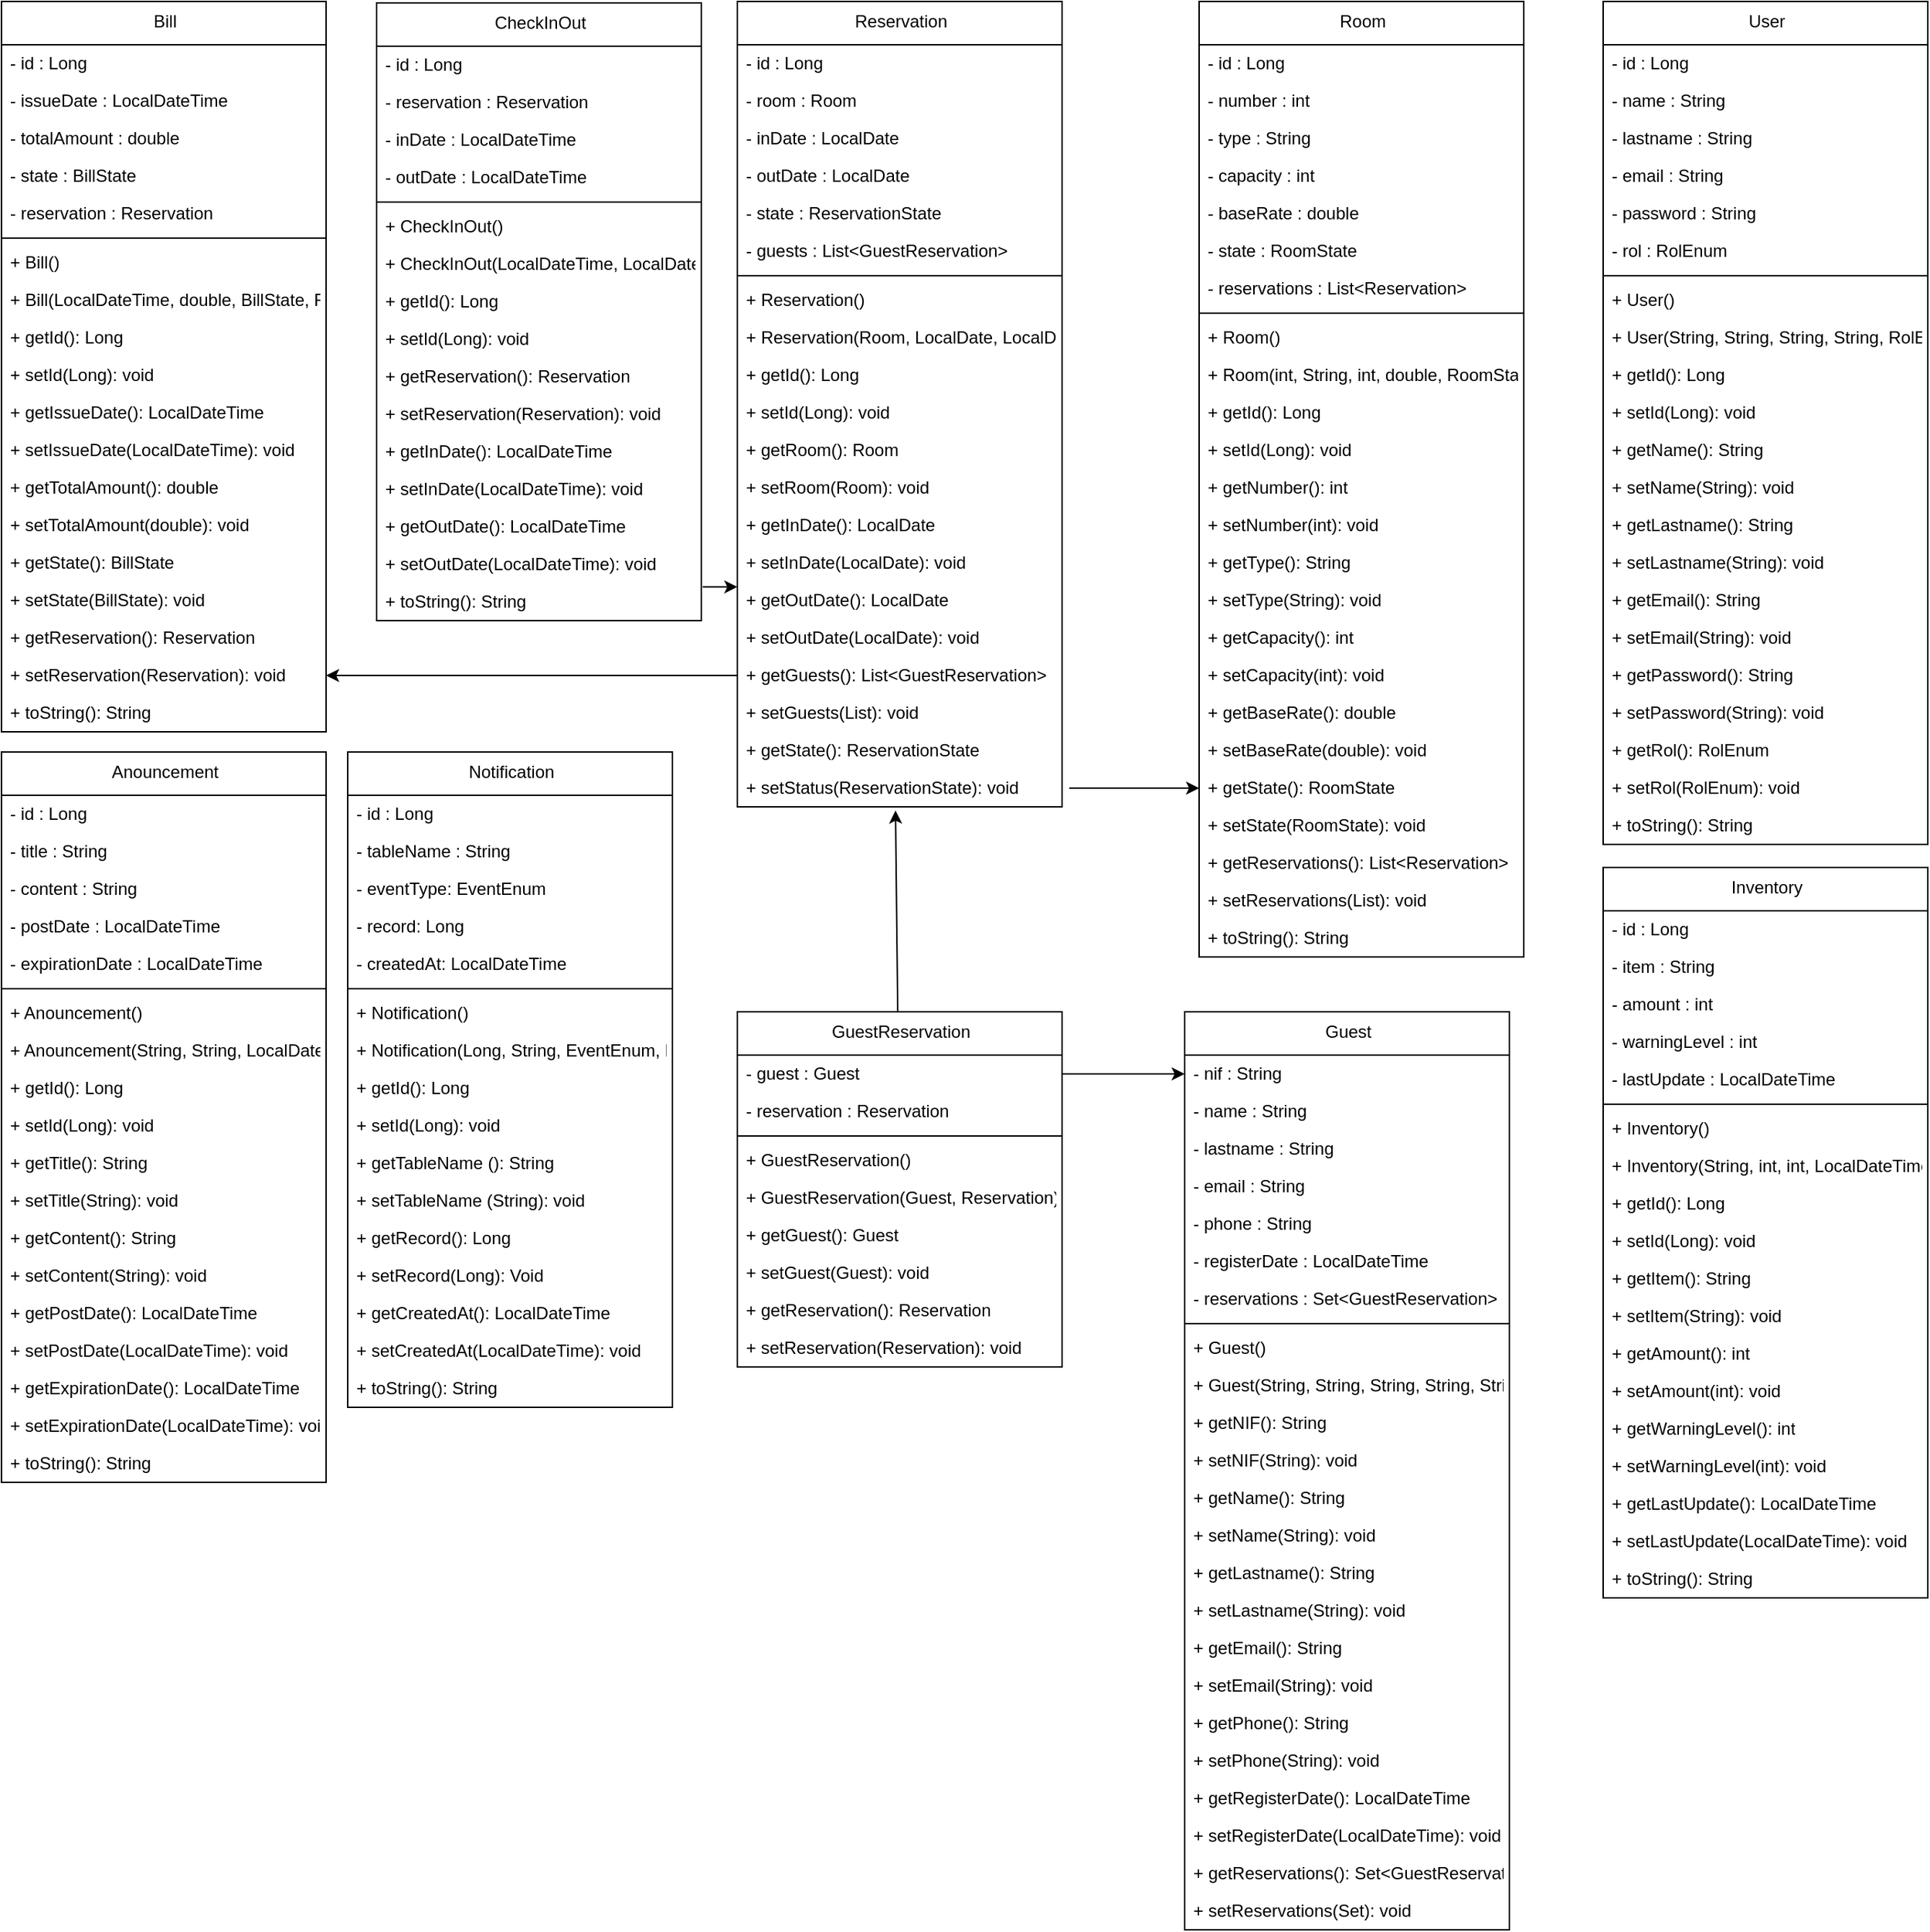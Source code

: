<mxfile>
    <diagram id="LDhYP5B54VqIGQUGvE-b" name="Page-1">
        <mxGraphModel dx="2547" dy="1877" grid="1" gridSize="10" guides="1" tooltips="1" connect="1" arrows="1" fold="1" page="1" pageScale="1" pageWidth="850" pageHeight="1100" background="#FFFFFF" math="0" shadow="0">
            <root>
                <mxCell id="0"/>
                <mxCell id="1" parent="0"/>
                <mxCell id="2" value="Anouncement" style="swimlane;fontStyle=0;align=center;verticalAlign=top;childLayout=stackLayout;horizontal=1;startSize=30;horizontalStack=0;resizeParent=1;resizeParentMax=0;resizeLast=0;collapsible=0;marginBottom=0;html=1;" parent="1" vertex="1">
                    <mxGeometry x="310" y="560" width="225" height="506" as="geometry"/>
                </mxCell>
                <mxCell id="3" value="- id : Long" style="text;html=1;strokeColor=none;fillColor=none;align=left;verticalAlign=middle;spacingLeft=4;spacingRight=4;overflow=hidden;rotatable=0;points=[[0,0.5],[1,0.5]];portConstraint=eastwest;" parent="2" vertex="1">
                    <mxGeometry y="30" width="225" height="26" as="geometry"/>
                </mxCell>
                <mxCell id="4" value="- title : String" style="text;html=1;strokeColor=none;fillColor=none;align=left;verticalAlign=middle;spacingLeft=4;spacingRight=4;overflow=hidden;rotatable=0;points=[[0,0.5],[1,0.5]];portConstraint=eastwest;" parent="2" vertex="1">
                    <mxGeometry y="56" width="225" height="26" as="geometry"/>
                </mxCell>
                <mxCell id="5" value="- content : String" style="text;html=1;strokeColor=none;fillColor=none;align=left;verticalAlign=middle;spacingLeft=4;spacingRight=4;overflow=hidden;rotatable=0;points=[[0,0.5],[1,0.5]];portConstraint=eastwest;" parent="2" vertex="1">
                    <mxGeometry y="82" width="225" height="26" as="geometry"/>
                </mxCell>
                <mxCell id="6" value="- postDate : LocalDateTime" style="text;html=1;strokeColor=none;fillColor=none;align=left;verticalAlign=middle;spacingLeft=4;spacingRight=4;overflow=hidden;rotatable=0;points=[[0,0.5],[1,0.5]];portConstraint=eastwest;" parent="2" vertex="1">
                    <mxGeometry y="108" width="225" height="26" as="geometry"/>
                </mxCell>
                <mxCell id="7" value="- expirationDate : LocalDateTime" style="text;html=1;strokeColor=none;fillColor=none;align=left;verticalAlign=middle;spacingLeft=4;spacingRight=4;overflow=hidden;rotatable=0;points=[[0,0.5],[1,0.5]];portConstraint=eastwest;" parent="2" vertex="1">
                    <mxGeometry y="134" width="225" height="26" as="geometry"/>
                </mxCell>
                <mxCell id="8" style="line;strokeWidth=1;fillColor=none;align=left;verticalAlign=middle;spacingTop=-1;spacingLeft=3;spacingRight=3;rotatable=0;labelPosition=right;points=[];portConstraint=eastwest;" parent="2" vertex="1">
                    <mxGeometry y="160" width="225" height="8" as="geometry"/>
                </mxCell>
                <mxCell id="9" value="+ Anouncement()" style="text;html=1;strokeColor=none;fillColor=none;align=left;verticalAlign=middle;spacingLeft=4;spacingRight=4;overflow=hidden;rotatable=0;points=[[0,0.5],[1,0.5]];portConstraint=eastwest;" parent="2" vertex="1">
                    <mxGeometry y="168" width="225" height="26" as="geometry"/>
                </mxCell>
                <mxCell id="10" value="+ Anouncement(String, String, LocalDateTime, LocalDateTime)" style="text;html=1;strokeColor=none;fillColor=none;align=left;verticalAlign=middle;spacingLeft=4;spacingRight=4;overflow=hidden;rotatable=0;points=[[0,0.5],[1,0.5]];portConstraint=eastwest;" parent="2" vertex="1">
                    <mxGeometry y="194" width="225" height="26" as="geometry"/>
                </mxCell>
                <mxCell id="11" value="+ getId(): Long" style="text;html=1;strokeColor=none;fillColor=none;align=left;verticalAlign=middle;spacingLeft=4;spacingRight=4;overflow=hidden;rotatable=0;points=[[0,0.5],[1,0.5]];portConstraint=eastwest;" parent="2" vertex="1">
                    <mxGeometry y="220" width="225" height="26" as="geometry"/>
                </mxCell>
                <mxCell id="12" value="+ setId(Long): void" style="text;html=1;strokeColor=none;fillColor=none;align=left;verticalAlign=middle;spacingLeft=4;spacingRight=4;overflow=hidden;rotatable=0;points=[[0,0.5],[1,0.5]];portConstraint=eastwest;" parent="2" vertex="1">
                    <mxGeometry y="246" width="225" height="26" as="geometry"/>
                </mxCell>
                <mxCell id="13" value="+ getTitle(): String" style="text;html=1;strokeColor=none;fillColor=none;align=left;verticalAlign=middle;spacingLeft=4;spacingRight=4;overflow=hidden;rotatable=0;points=[[0,0.5],[1,0.5]];portConstraint=eastwest;" parent="2" vertex="1">
                    <mxGeometry y="272" width="225" height="26" as="geometry"/>
                </mxCell>
                <mxCell id="14" value="+ setTitle(String): void" style="text;html=1;strokeColor=none;fillColor=none;align=left;verticalAlign=middle;spacingLeft=4;spacingRight=4;overflow=hidden;rotatable=0;points=[[0,0.5],[1,0.5]];portConstraint=eastwest;" parent="2" vertex="1">
                    <mxGeometry y="298" width="225" height="26" as="geometry"/>
                </mxCell>
                <mxCell id="15" value="+ getContent(): String" style="text;html=1;strokeColor=none;fillColor=none;align=left;verticalAlign=middle;spacingLeft=4;spacingRight=4;overflow=hidden;rotatable=0;points=[[0,0.5],[1,0.5]];portConstraint=eastwest;" parent="2" vertex="1">
                    <mxGeometry y="324" width="225" height="26" as="geometry"/>
                </mxCell>
                <mxCell id="16" value="+ setContent(String): void" style="text;html=1;strokeColor=none;fillColor=none;align=left;verticalAlign=middle;spacingLeft=4;spacingRight=4;overflow=hidden;rotatable=0;points=[[0,0.5],[1,0.5]];portConstraint=eastwest;" parent="2" vertex="1">
                    <mxGeometry y="350" width="225" height="26" as="geometry"/>
                </mxCell>
                <mxCell id="17" value="+ getPostDate(): LocalDateTime" style="text;html=1;strokeColor=none;fillColor=none;align=left;verticalAlign=middle;spacingLeft=4;spacingRight=4;overflow=hidden;rotatable=0;points=[[0,0.5],[1,0.5]];portConstraint=eastwest;" parent="2" vertex="1">
                    <mxGeometry y="376" width="225" height="26" as="geometry"/>
                </mxCell>
                <mxCell id="18" value="+ setPostDate(LocalDateTime): void" style="text;html=1;strokeColor=none;fillColor=none;align=left;verticalAlign=middle;spacingLeft=4;spacingRight=4;overflow=hidden;rotatable=0;points=[[0,0.5],[1,0.5]];portConstraint=eastwest;" parent="2" vertex="1">
                    <mxGeometry y="402" width="225" height="26" as="geometry"/>
                </mxCell>
                <mxCell id="19" value="+ getExpirationDate(): LocalDateTime" style="text;html=1;strokeColor=none;fillColor=none;align=left;verticalAlign=middle;spacingLeft=4;spacingRight=4;overflow=hidden;rotatable=0;points=[[0,0.5],[1,0.5]];portConstraint=eastwest;" parent="2" vertex="1">
                    <mxGeometry y="428" width="225" height="26" as="geometry"/>
                </mxCell>
                <mxCell id="20" value="+ setExpirationDate(LocalDateTime): void" style="text;html=1;strokeColor=none;fillColor=none;align=left;verticalAlign=middle;spacingLeft=4;spacingRight=4;overflow=hidden;rotatable=0;points=[[0,0.5],[1,0.5]];portConstraint=eastwest;" parent="2" vertex="1">
                    <mxGeometry y="454" width="225" height="26" as="geometry"/>
                </mxCell>
                <mxCell id="21" value="+ toString(): String" style="text;html=1;strokeColor=none;fillColor=none;align=left;verticalAlign=middle;spacingLeft=4;spacingRight=4;overflow=hidden;rotatable=0;points=[[0,0.5],[1,0.5]];portConstraint=eastwest;" parent="2" vertex="1">
                    <mxGeometry y="480" width="225" height="26" as="geometry"/>
                </mxCell>
                <mxCell id="22" value="Bill" style="swimlane;fontStyle=0;align=center;verticalAlign=top;childLayout=stackLayout;horizontal=1;startSize=30;horizontalStack=0;resizeParent=1;resizeParentMax=0;resizeLast=0;collapsible=0;marginBottom=0;html=1;" parent="1" vertex="1">
                    <mxGeometry x="310" y="40" width="225" height="506" as="geometry"/>
                </mxCell>
                <mxCell id="23" value="- id : Long" style="text;html=1;strokeColor=none;fillColor=none;align=left;verticalAlign=middle;spacingLeft=4;spacingRight=4;overflow=hidden;rotatable=0;points=[[0,0.5],[1,0.5]];portConstraint=eastwest;" parent="22" vertex="1">
                    <mxGeometry y="30" width="225" height="26" as="geometry"/>
                </mxCell>
                <mxCell id="24" value="- issueDate : LocalDateTime" style="text;html=1;strokeColor=none;fillColor=none;align=left;verticalAlign=middle;spacingLeft=4;spacingRight=4;overflow=hidden;rotatable=0;points=[[0,0.5],[1,0.5]];portConstraint=eastwest;" parent="22" vertex="1">
                    <mxGeometry y="56" width="225" height="26" as="geometry"/>
                </mxCell>
                <mxCell id="25" value="- totalAmount : double" style="text;html=1;strokeColor=none;fillColor=none;align=left;verticalAlign=middle;spacingLeft=4;spacingRight=4;overflow=hidden;rotatable=0;points=[[0,0.5],[1,0.5]];portConstraint=eastwest;" parent="22" vertex="1">
                    <mxGeometry y="82" width="225" height="26" as="geometry"/>
                </mxCell>
                <mxCell id="26" value="- state : BillState" style="text;html=1;strokeColor=none;fillColor=none;align=left;verticalAlign=middle;spacingLeft=4;spacingRight=4;overflow=hidden;rotatable=0;points=[[0,0.5],[1,0.5]];portConstraint=eastwest;" parent="22" vertex="1">
                    <mxGeometry y="108" width="225" height="26" as="geometry"/>
                </mxCell>
                <mxCell id="27" value="- reservation : Reservation" style="text;html=1;strokeColor=none;fillColor=none;align=left;verticalAlign=middle;spacingLeft=4;spacingRight=4;overflow=hidden;rotatable=0;points=[[0,0.5],[1,0.5]];portConstraint=eastwest;" parent="22" vertex="1">
                    <mxGeometry y="134" width="225" height="26" as="geometry"/>
                </mxCell>
                <mxCell id="28" style="line;strokeWidth=1;fillColor=none;align=left;verticalAlign=middle;spacingTop=-1;spacingLeft=3;spacingRight=3;rotatable=0;labelPosition=right;points=[];portConstraint=eastwest;" parent="22" vertex="1">
                    <mxGeometry y="160" width="225" height="8" as="geometry"/>
                </mxCell>
                <mxCell id="29" value="+ Bill()" style="text;html=1;strokeColor=none;fillColor=none;align=left;verticalAlign=middle;spacingLeft=4;spacingRight=4;overflow=hidden;rotatable=0;points=[[0,0.5],[1,0.5]];portConstraint=eastwest;" parent="22" vertex="1">
                    <mxGeometry y="168" width="225" height="26" as="geometry"/>
                </mxCell>
                <mxCell id="30" value="+ Bill(LocalDateTime, double, BillState, Reservation)" style="text;html=1;strokeColor=none;fillColor=none;align=left;verticalAlign=middle;spacingLeft=4;spacingRight=4;overflow=hidden;rotatable=0;points=[[0,0.5],[1,0.5]];portConstraint=eastwest;" parent="22" vertex="1">
                    <mxGeometry y="194" width="225" height="26" as="geometry"/>
                </mxCell>
                <mxCell id="31" value="+ getId(): Long" style="text;html=1;strokeColor=none;fillColor=none;align=left;verticalAlign=middle;spacingLeft=4;spacingRight=4;overflow=hidden;rotatable=0;points=[[0,0.5],[1,0.5]];portConstraint=eastwest;" parent="22" vertex="1">
                    <mxGeometry y="220" width="225" height="26" as="geometry"/>
                </mxCell>
                <mxCell id="32" value="+ setId(Long): void" style="text;html=1;strokeColor=none;fillColor=none;align=left;verticalAlign=middle;spacingLeft=4;spacingRight=4;overflow=hidden;rotatable=0;points=[[0,0.5],[1,0.5]];portConstraint=eastwest;" parent="22" vertex="1">
                    <mxGeometry y="246" width="225" height="26" as="geometry"/>
                </mxCell>
                <mxCell id="33" value="+ getIssueDate(): LocalDateTime" style="text;html=1;strokeColor=none;fillColor=none;align=left;verticalAlign=middle;spacingLeft=4;spacingRight=4;overflow=hidden;rotatable=0;points=[[0,0.5],[1,0.5]];portConstraint=eastwest;" parent="22" vertex="1">
                    <mxGeometry y="272" width="225" height="26" as="geometry"/>
                </mxCell>
                <mxCell id="34" value="+ setIssueDate(LocalDateTime): void" style="text;html=1;strokeColor=none;fillColor=none;align=left;verticalAlign=middle;spacingLeft=4;spacingRight=4;overflow=hidden;rotatable=0;points=[[0,0.5],[1,0.5]];portConstraint=eastwest;" parent="22" vertex="1">
                    <mxGeometry y="298" width="225" height="26" as="geometry"/>
                </mxCell>
                <mxCell id="35" value="+ getTotalAmount(): double" style="text;html=1;strokeColor=none;fillColor=none;align=left;verticalAlign=middle;spacingLeft=4;spacingRight=4;overflow=hidden;rotatable=0;points=[[0,0.5],[1,0.5]];portConstraint=eastwest;" parent="22" vertex="1">
                    <mxGeometry y="324" width="225" height="26" as="geometry"/>
                </mxCell>
                <mxCell id="36" value="+ setTotalAmount(double): void" style="text;html=1;strokeColor=none;fillColor=none;align=left;verticalAlign=middle;spacingLeft=4;spacingRight=4;overflow=hidden;rotatable=0;points=[[0,0.5],[1,0.5]];portConstraint=eastwest;" parent="22" vertex="1">
                    <mxGeometry y="350" width="225" height="26" as="geometry"/>
                </mxCell>
                <mxCell id="37" value="+ getState(): BillState" style="text;html=1;strokeColor=none;fillColor=none;align=left;verticalAlign=middle;spacingLeft=4;spacingRight=4;overflow=hidden;rotatable=0;points=[[0,0.5],[1,0.5]];portConstraint=eastwest;" parent="22" vertex="1">
                    <mxGeometry y="376" width="225" height="26" as="geometry"/>
                </mxCell>
                <mxCell id="38" value="+ setState(BillState): void" style="text;html=1;strokeColor=none;fillColor=none;align=left;verticalAlign=middle;spacingLeft=4;spacingRight=4;overflow=hidden;rotatable=0;points=[[0,0.5],[1,0.5]];portConstraint=eastwest;" parent="22" vertex="1">
                    <mxGeometry y="402" width="225" height="26" as="geometry"/>
                </mxCell>
                <mxCell id="39" value="+ getReservation(): Reservation" style="text;html=1;strokeColor=none;fillColor=none;align=left;verticalAlign=middle;spacingLeft=4;spacingRight=4;overflow=hidden;rotatable=0;points=[[0,0.5],[1,0.5]];portConstraint=eastwest;" parent="22" vertex="1">
                    <mxGeometry y="428" width="225" height="26" as="geometry"/>
                </mxCell>
                <mxCell id="40" value="+ setReservation(Reservation): void" style="text;html=1;strokeColor=none;fillColor=none;align=left;verticalAlign=middle;spacingLeft=4;spacingRight=4;overflow=hidden;rotatable=0;points=[[0,0.5],[1,0.5]];portConstraint=eastwest;" parent="22" vertex="1">
                    <mxGeometry y="454" width="225" height="26" as="geometry"/>
                </mxCell>
                <mxCell id="41" value="+ toString(): String" style="text;html=1;strokeColor=none;fillColor=none;align=left;verticalAlign=middle;spacingLeft=4;spacingRight=4;overflow=hidden;rotatable=0;points=[[0,0.5],[1,0.5]];portConstraint=eastwest;" parent="22" vertex="1">
                    <mxGeometry y="480" width="225" height="26" as="geometry"/>
                </mxCell>
                <mxCell id="42" value="CheckInOut" style="swimlane;fontStyle=0;align=center;verticalAlign=top;childLayout=stackLayout;horizontal=1;startSize=30;horizontalStack=0;resizeParent=1;resizeParentMax=0;resizeLast=0;collapsible=0;marginBottom=0;html=1;" parent="1" vertex="1">
                    <mxGeometry x="570" y="41" width="225" height="428" as="geometry"/>
                </mxCell>
                <mxCell id="43" value="- id : Long" style="text;html=1;strokeColor=none;fillColor=none;align=left;verticalAlign=middle;spacingLeft=4;spacingRight=4;overflow=hidden;rotatable=0;points=[[0,0.5],[1,0.5]];portConstraint=eastwest;" parent="42" vertex="1">
                    <mxGeometry y="30" width="225" height="26" as="geometry"/>
                </mxCell>
                <mxCell id="44" value="- reservation : Reservation" style="text;html=1;strokeColor=none;fillColor=none;align=left;verticalAlign=middle;spacingLeft=4;spacingRight=4;overflow=hidden;rotatable=0;points=[[0,0.5],[1,0.5]];portConstraint=eastwest;" parent="42" vertex="1">
                    <mxGeometry y="56" width="225" height="26" as="geometry"/>
                </mxCell>
                <mxCell id="45" value="- inDate : LocalDateTime" style="text;html=1;strokeColor=none;fillColor=none;align=left;verticalAlign=middle;spacingLeft=4;spacingRight=4;overflow=hidden;rotatable=0;points=[[0,0.5],[1,0.5]];portConstraint=eastwest;" parent="42" vertex="1">
                    <mxGeometry y="82" width="225" height="26" as="geometry"/>
                </mxCell>
                <mxCell id="46" value="- outDate : LocalDateTime" style="text;html=1;strokeColor=none;fillColor=none;align=left;verticalAlign=middle;spacingLeft=4;spacingRight=4;overflow=hidden;rotatable=0;points=[[0,0.5],[1,0.5]];portConstraint=eastwest;" parent="42" vertex="1">
                    <mxGeometry y="108" width="225" height="26" as="geometry"/>
                </mxCell>
                <mxCell id="47" style="line;strokeWidth=1;fillColor=none;align=left;verticalAlign=middle;spacingTop=-1;spacingLeft=3;spacingRight=3;rotatable=0;labelPosition=right;points=[];portConstraint=eastwest;" parent="42" vertex="1">
                    <mxGeometry y="134" width="225" height="8" as="geometry"/>
                </mxCell>
                <mxCell id="48" value="+ CheckInOut()" style="text;html=1;strokeColor=none;fillColor=none;align=left;verticalAlign=middle;spacingLeft=4;spacingRight=4;overflow=hidden;rotatable=0;points=[[0,0.5],[1,0.5]];portConstraint=eastwest;" parent="42" vertex="1">
                    <mxGeometry y="142" width="225" height="26" as="geometry"/>
                </mxCell>
                <mxCell id="49" value="+ CheckInOut(LocalDateTime, LocalDateTime, Reservation)" style="text;html=1;strokeColor=none;fillColor=none;align=left;verticalAlign=middle;spacingLeft=4;spacingRight=4;overflow=hidden;rotatable=0;points=[[0,0.5],[1,0.5]];portConstraint=eastwest;" parent="42" vertex="1">
                    <mxGeometry y="168" width="225" height="26" as="geometry"/>
                </mxCell>
                <mxCell id="50" value="+ getId(): Long" style="text;html=1;strokeColor=none;fillColor=none;align=left;verticalAlign=middle;spacingLeft=4;spacingRight=4;overflow=hidden;rotatable=0;points=[[0,0.5],[1,0.5]];portConstraint=eastwest;" parent="42" vertex="1">
                    <mxGeometry y="194" width="225" height="26" as="geometry"/>
                </mxCell>
                <mxCell id="51" value="+ setId(Long): void" style="text;html=1;strokeColor=none;fillColor=none;align=left;verticalAlign=middle;spacingLeft=4;spacingRight=4;overflow=hidden;rotatable=0;points=[[0,0.5],[1,0.5]];portConstraint=eastwest;" parent="42" vertex="1">
                    <mxGeometry y="220" width="225" height="26" as="geometry"/>
                </mxCell>
                <mxCell id="52" value="+ getReservation(): Reservation" style="text;html=1;strokeColor=none;fillColor=none;align=left;verticalAlign=middle;spacingLeft=4;spacingRight=4;overflow=hidden;rotatable=0;points=[[0,0.5],[1,0.5]];portConstraint=eastwest;" parent="42" vertex="1">
                    <mxGeometry y="246" width="225" height="26" as="geometry"/>
                </mxCell>
                <mxCell id="53" value="+ setReservation(Reservation): void" style="text;html=1;strokeColor=none;fillColor=none;align=left;verticalAlign=middle;spacingLeft=4;spacingRight=4;overflow=hidden;rotatable=0;points=[[0,0.5],[1,0.5]];portConstraint=eastwest;" parent="42" vertex="1">
                    <mxGeometry y="272" width="225" height="26" as="geometry"/>
                </mxCell>
                <mxCell id="54" value="+ getInDate(): LocalDateTime" style="text;html=1;strokeColor=none;fillColor=none;align=left;verticalAlign=middle;spacingLeft=4;spacingRight=4;overflow=hidden;rotatable=0;points=[[0,0.5],[1,0.5]];portConstraint=eastwest;" parent="42" vertex="1">
                    <mxGeometry y="298" width="225" height="26" as="geometry"/>
                </mxCell>
                <mxCell id="55" value="+ setInDate(LocalDateTime): void" style="text;html=1;strokeColor=none;fillColor=none;align=left;verticalAlign=middle;spacingLeft=4;spacingRight=4;overflow=hidden;rotatable=0;points=[[0,0.5],[1,0.5]];portConstraint=eastwest;" parent="42" vertex="1">
                    <mxGeometry y="324" width="225" height="26" as="geometry"/>
                </mxCell>
                <mxCell id="56" value="+ getOutDate(): LocalDateTime" style="text;html=1;strokeColor=none;fillColor=none;align=left;verticalAlign=middle;spacingLeft=4;spacingRight=4;overflow=hidden;rotatable=0;points=[[0,0.5],[1,0.5]];portConstraint=eastwest;" parent="42" vertex="1">
                    <mxGeometry y="350" width="225" height="26" as="geometry"/>
                </mxCell>
                <mxCell id="57" value="+ setOutDate(LocalDateTime): void" style="text;html=1;strokeColor=none;fillColor=none;align=left;verticalAlign=middle;spacingLeft=4;spacingRight=4;overflow=hidden;rotatable=0;points=[[0,0.5],[1,0.5]];portConstraint=eastwest;" parent="42" vertex="1">
                    <mxGeometry y="376" width="225" height="26" as="geometry"/>
                </mxCell>
                <mxCell id="58" value="+ toString(): String" style="text;html=1;strokeColor=none;fillColor=none;align=left;verticalAlign=middle;spacingLeft=4;spacingRight=4;overflow=hidden;rotatable=0;points=[[0,0.5],[1,0.5]];portConstraint=eastwest;" parent="42" vertex="1">
                    <mxGeometry y="402" width="225" height="26" as="geometry"/>
                </mxCell>
                <mxCell id="59" value="Guest" style="swimlane;fontStyle=0;align=center;verticalAlign=top;childLayout=stackLayout;horizontal=1;startSize=30;horizontalStack=0;resizeParent=1;resizeParentMax=0;resizeLast=0;collapsible=0;marginBottom=0;html=1;" parent="1" vertex="1">
                    <mxGeometry x="1130" y="740" width="225" height="636" as="geometry"/>
                </mxCell>
                <mxCell id="60" value="- nif : String" style="text;html=1;strokeColor=none;fillColor=none;align=left;verticalAlign=middle;spacingLeft=4;spacingRight=4;overflow=hidden;rotatable=0;points=[[0,0.5],[1,0.5]];portConstraint=eastwest;" parent="59" vertex="1">
                    <mxGeometry y="30" width="225" height="26" as="geometry"/>
                </mxCell>
                <mxCell id="61" value="- name : String" style="text;html=1;strokeColor=none;fillColor=none;align=left;verticalAlign=middle;spacingLeft=4;spacingRight=4;overflow=hidden;rotatable=0;points=[[0,0.5],[1,0.5]];portConstraint=eastwest;" parent="59" vertex="1">
                    <mxGeometry y="56" width="225" height="26" as="geometry"/>
                </mxCell>
                <mxCell id="62" value="- lastname : String" style="text;html=1;strokeColor=none;fillColor=none;align=left;verticalAlign=middle;spacingLeft=4;spacingRight=4;overflow=hidden;rotatable=0;points=[[0,0.5],[1,0.5]];portConstraint=eastwest;" parent="59" vertex="1">
                    <mxGeometry y="82" width="225" height="26" as="geometry"/>
                </mxCell>
                <mxCell id="63" value="- email : String" style="text;html=1;strokeColor=none;fillColor=none;align=left;verticalAlign=middle;spacingLeft=4;spacingRight=4;overflow=hidden;rotatable=0;points=[[0,0.5],[1,0.5]];portConstraint=eastwest;" parent="59" vertex="1">
                    <mxGeometry y="108" width="225" height="26" as="geometry"/>
                </mxCell>
                <mxCell id="64" value="- phone : String" style="text;html=1;strokeColor=none;fillColor=none;align=left;verticalAlign=middle;spacingLeft=4;spacingRight=4;overflow=hidden;rotatable=0;points=[[0,0.5],[1,0.5]];portConstraint=eastwest;" parent="59" vertex="1">
                    <mxGeometry y="134" width="225" height="26" as="geometry"/>
                </mxCell>
                <mxCell id="65" value="- registerDate : LocalDateTime" style="text;html=1;strokeColor=none;fillColor=none;align=left;verticalAlign=middle;spacingLeft=4;spacingRight=4;overflow=hidden;rotatable=0;points=[[0,0.5],[1,0.5]];portConstraint=eastwest;" parent="59" vertex="1">
                    <mxGeometry y="160" width="225" height="26" as="geometry"/>
                </mxCell>
                <mxCell id="66" value="- reservations : Set&lt;GuestReservation&gt;&amp;lt;GuestReservation&amp;gt;" style="text;html=1;strokeColor=none;fillColor=none;align=left;verticalAlign=middle;spacingLeft=4;spacingRight=4;overflow=hidden;rotatable=0;points=[[0,0.5],[1,0.5]];portConstraint=eastwest;" parent="59" vertex="1">
                    <mxGeometry y="186" width="225" height="26" as="geometry"/>
                </mxCell>
                <mxCell id="67" style="line;strokeWidth=1;fillColor=none;align=left;verticalAlign=middle;spacingTop=-1;spacingLeft=3;spacingRight=3;rotatable=0;labelPosition=right;points=[];portConstraint=eastwest;" parent="59" vertex="1">
                    <mxGeometry y="212" width="225" height="8" as="geometry"/>
                </mxCell>
                <mxCell id="68" value="+ Guest()" style="text;html=1;strokeColor=none;fillColor=none;align=left;verticalAlign=middle;spacingLeft=4;spacingRight=4;overflow=hidden;rotatable=0;points=[[0,0.5],[1,0.5]];portConstraint=eastwest;" parent="59" vertex="1">
                    <mxGeometry y="220" width="225" height="26" as="geometry"/>
                </mxCell>
                <mxCell id="69" value="+ Guest(String, String, String, String, String)" style="text;html=1;strokeColor=none;fillColor=none;align=left;verticalAlign=middle;spacingLeft=4;spacingRight=4;overflow=hidden;rotatable=0;points=[[0,0.5],[1,0.5]];portConstraint=eastwest;" parent="59" vertex="1">
                    <mxGeometry y="246" width="225" height="26" as="geometry"/>
                </mxCell>
                <mxCell id="70" value="+ getNIF(): String" style="text;html=1;strokeColor=none;fillColor=none;align=left;verticalAlign=middle;spacingLeft=4;spacingRight=4;overflow=hidden;rotatable=0;points=[[0,0.5],[1,0.5]];portConstraint=eastwest;" parent="59" vertex="1">
                    <mxGeometry y="272" width="225" height="26" as="geometry"/>
                </mxCell>
                <mxCell id="71" value="+ setNIF(String): void" style="text;html=1;strokeColor=none;fillColor=none;align=left;verticalAlign=middle;spacingLeft=4;spacingRight=4;overflow=hidden;rotatable=0;points=[[0,0.5],[1,0.5]];portConstraint=eastwest;" parent="59" vertex="1">
                    <mxGeometry y="298" width="225" height="26" as="geometry"/>
                </mxCell>
                <mxCell id="72" value="+ getName(): String" style="text;html=1;strokeColor=none;fillColor=none;align=left;verticalAlign=middle;spacingLeft=4;spacingRight=4;overflow=hidden;rotatable=0;points=[[0,0.5],[1,0.5]];portConstraint=eastwest;" parent="59" vertex="1">
                    <mxGeometry y="324" width="225" height="26" as="geometry"/>
                </mxCell>
                <mxCell id="73" value="+ setName(String): void" style="text;html=1;strokeColor=none;fillColor=none;align=left;verticalAlign=middle;spacingLeft=4;spacingRight=4;overflow=hidden;rotatable=0;points=[[0,0.5],[1,0.5]];portConstraint=eastwest;" parent="59" vertex="1">
                    <mxGeometry y="350" width="225" height="26" as="geometry"/>
                </mxCell>
                <mxCell id="74" value="+ getLastname(): String" style="text;html=1;strokeColor=none;fillColor=none;align=left;verticalAlign=middle;spacingLeft=4;spacingRight=4;overflow=hidden;rotatable=0;points=[[0,0.5],[1,0.5]];portConstraint=eastwest;" parent="59" vertex="1">
                    <mxGeometry y="376" width="225" height="26" as="geometry"/>
                </mxCell>
                <mxCell id="75" value="+ setLastname(String): void" style="text;html=1;strokeColor=none;fillColor=none;align=left;verticalAlign=middle;spacingLeft=4;spacingRight=4;overflow=hidden;rotatable=0;points=[[0,0.5],[1,0.5]];portConstraint=eastwest;" parent="59" vertex="1">
                    <mxGeometry y="402" width="225" height="26" as="geometry"/>
                </mxCell>
                <mxCell id="76" value="+ getEmail(): String" style="text;html=1;strokeColor=none;fillColor=none;align=left;verticalAlign=middle;spacingLeft=4;spacingRight=4;overflow=hidden;rotatable=0;points=[[0,0.5],[1,0.5]];portConstraint=eastwest;" parent="59" vertex="1">
                    <mxGeometry y="428" width="225" height="26" as="geometry"/>
                </mxCell>
                <mxCell id="77" value="+ setEmail(String): void" style="text;html=1;strokeColor=none;fillColor=none;align=left;verticalAlign=middle;spacingLeft=4;spacingRight=4;overflow=hidden;rotatable=0;points=[[0,0.5],[1,0.5]];portConstraint=eastwest;" parent="59" vertex="1">
                    <mxGeometry y="454" width="225" height="26" as="geometry"/>
                </mxCell>
                <mxCell id="78" value="+ getPhone(): String" style="text;html=1;strokeColor=none;fillColor=none;align=left;verticalAlign=middle;spacingLeft=4;spacingRight=4;overflow=hidden;rotatable=0;points=[[0,0.5],[1,0.5]];portConstraint=eastwest;" parent="59" vertex="1">
                    <mxGeometry y="480" width="225" height="26" as="geometry"/>
                </mxCell>
                <mxCell id="79" value="+ setPhone(String): void" style="text;html=1;strokeColor=none;fillColor=none;align=left;verticalAlign=middle;spacingLeft=4;spacingRight=4;overflow=hidden;rotatable=0;points=[[0,0.5],[1,0.5]];portConstraint=eastwest;" parent="59" vertex="1">
                    <mxGeometry y="506" width="225" height="26" as="geometry"/>
                </mxCell>
                <mxCell id="80" value="+ getRegisterDate(): LocalDateTime" style="text;html=1;strokeColor=none;fillColor=none;align=left;verticalAlign=middle;spacingLeft=4;spacingRight=4;overflow=hidden;rotatable=0;points=[[0,0.5],[1,0.5]];portConstraint=eastwest;" parent="59" vertex="1">
                    <mxGeometry y="532" width="225" height="26" as="geometry"/>
                </mxCell>
                <mxCell id="81" value="+ setRegisterDate(LocalDateTime): void" style="text;html=1;strokeColor=none;fillColor=none;align=left;verticalAlign=middle;spacingLeft=4;spacingRight=4;overflow=hidden;rotatable=0;points=[[0,0.5],[1,0.5]];portConstraint=eastwest;" parent="59" vertex="1">
                    <mxGeometry y="558" width="225" height="26" as="geometry"/>
                </mxCell>
                <mxCell id="82" value="+ getReservations(): Set&lt;GuestReservation&gt;&amp;lt;GuestReservation&amp;gt;" style="text;html=1;strokeColor=none;fillColor=none;align=left;verticalAlign=middle;spacingLeft=4;spacingRight=4;overflow=hidden;rotatable=0;points=[[0,0.5],[1,0.5]];portConstraint=eastwest;" parent="59" vertex="1">
                    <mxGeometry y="584" width="225" height="26" as="geometry"/>
                </mxCell>
                <mxCell id="83" value="+ setReservations(Set&lt;GuestReservation&gt;): void" style="text;html=1;strokeColor=none;fillColor=none;align=left;verticalAlign=middle;spacingLeft=4;spacingRight=4;overflow=hidden;rotatable=0;points=[[0,0.5],[1,0.5]];portConstraint=eastwest;" parent="59" vertex="1">
                    <mxGeometry y="610" width="225" height="26" as="geometry"/>
                </mxCell>
                <mxCell id="198" value="" style="edgeStyle=none;html=1;entryX=0.487;entryY=1.098;entryDx=0;entryDy=0;entryPerimeter=0;" edge="1" parent="1" source="84" target="135">
                    <mxGeometry relative="1" as="geometry"/>
                </mxCell>
                <mxCell id="84" value="GuestReservation" style="swimlane;fontStyle=0;align=center;verticalAlign=top;childLayout=stackLayout;horizontal=1;startSize=30;horizontalStack=0;resizeParent=1;resizeParentMax=0;resizeLast=0;collapsible=0;marginBottom=0;html=1;" parent="1" vertex="1">
                    <mxGeometry x="820" y="740" width="225" height="246" as="geometry"/>
                </mxCell>
                <mxCell id="85" value="- guest : Guest" style="text;html=1;strokeColor=none;fillColor=none;align=left;verticalAlign=middle;spacingLeft=4;spacingRight=4;overflow=hidden;rotatable=0;points=[[0,0.5],[1,0.5]];portConstraint=eastwest;" parent="84" vertex="1">
                    <mxGeometry y="30" width="225" height="26" as="geometry"/>
                </mxCell>
                <mxCell id="86" value="- reservation : Reservation" style="text;html=1;strokeColor=none;fillColor=none;align=left;verticalAlign=middle;spacingLeft=4;spacingRight=4;overflow=hidden;rotatable=0;points=[[0,0.5],[1,0.5]];portConstraint=eastwest;" parent="84" vertex="1">
                    <mxGeometry y="56" width="225" height="26" as="geometry"/>
                </mxCell>
                <mxCell id="87" style="line;strokeWidth=1;fillColor=none;align=left;verticalAlign=middle;spacingTop=-1;spacingLeft=3;spacingRight=3;rotatable=0;labelPosition=right;points=[];portConstraint=eastwest;" parent="84" vertex="1">
                    <mxGeometry y="82" width="225" height="8" as="geometry"/>
                </mxCell>
                <mxCell id="88" value="+ GuestReservation()" style="text;html=1;strokeColor=none;fillColor=none;align=left;verticalAlign=middle;spacingLeft=4;spacingRight=4;overflow=hidden;rotatable=0;points=[[0,0.5],[1,0.5]];portConstraint=eastwest;" parent="84" vertex="1">
                    <mxGeometry y="90" width="225" height="26" as="geometry"/>
                </mxCell>
                <mxCell id="89" value="+ GuestReservation(Guest, Reservation)" style="text;html=1;strokeColor=none;fillColor=none;align=left;verticalAlign=middle;spacingLeft=4;spacingRight=4;overflow=hidden;rotatable=0;points=[[0,0.5],[1,0.5]];portConstraint=eastwest;" parent="84" vertex="1">
                    <mxGeometry y="116" width="225" height="26" as="geometry"/>
                </mxCell>
                <mxCell id="90" value="+ getGuest(): Guest" style="text;html=1;strokeColor=none;fillColor=none;align=left;verticalAlign=middle;spacingLeft=4;spacingRight=4;overflow=hidden;rotatable=0;points=[[0,0.5],[1,0.5]];portConstraint=eastwest;" parent="84" vertex="1">
                    <mxGeometry y="142" width="225" height="26" as="geometry"/>
                </mxCell>
                <mxCell id="91" value="+ setGuest(Guest): void" style="text;html=1;strokeColor=none;fillColor=none;align=left;verticalAlign=middle;spacingLeft=4;spacingRight=4;overflow=hidden;rotatable=0;points=[[0,0.5],[1,0.5]];portConstraint=eastwest;" parent="84" vertex="1">
                    <mxGeometry y="168" width="225" height="26" as="geometry"/>
                </mxCell>
                <mxCell id="92" value="+ getReservation(): Reservation" style="text;html=1;strokeColor=none;fillColor=none;align=left;verticalAlign=middle;spacingLeft=4;spacingRight=4;overflow=hidden;rotatable=0;points=[[0,0.5],[1,0.5]];portConstraint=eastwest;" parent="84" vertex="1">
                    <mxGeometry y="194" width="225" height="26" as="geometry"/>
                </mxCell>
                <mxCell id="93" value="+ setReservation(Reservation): void" style="text;html=1;strokeColor=none;fillColor=none;align=left;verticalAlign=middle;spacingLeft=4;spacingRight=4;overflow=hidden;rotatable=0;points=[[0,0.5],[1,0.5]];portConstraint=eastwest;" parent="84" vertex="1">
                    <mxGeometry y="220" width="225" height="26" as="geometry"/>
                </mxCell>
                <mxCell id="94" value="Inventory" style="swimlane;fontStyle=0;align=center;verticalAlign=top;childLayout=stackLayout;horizontal=1;startSize=30;horizontalStack=0;resizeParent=1;resizeParentMax=0;resizeLast=0;collapsible=0;marginBottom=0;html=1;" parent="1" vertex="1">
                    <mxGeometry x="1420" y="640" width="225" height="506" as="geometry"/>
                </mxCell>
                <mxCell id="95" value="- id : Long" style="text;html=1;strokeColor=none;fillColor=none;align=left;verticalAlign=middle;spacingLeft=4;spacingRight=4;overflow=hidden;rotatable=0;points=[[0,0.5],[1,0.5]];portConstraint=eastwest;" parent="94" vertex="1">
                    <mxGeometry y="30" width="225" height="26" as="geometry"/>
                </mxCell>
                <mxCell id="96" value="- item : String" style="text;html=1;strokeColor=none;fillColor=none;align=left;verticalAlign=middle;spacingLeft=4;spacingRight=4;overflow=hidden;rotatable=0;points=[[0,0.5],[1,0.5]];portConstraint=eastwest;" parent="94" vertex="1">
                    <mxGeometry y="56" width="225" height="26" as="geometry"/>
                </mxCell>
                <mxCell id="97" value="- amount : int" style="text;html=1;strokeColor=none;fillColor=none;align=left;verticalAlign=middle;spacingLeft=4;spacingRight=4;overflow=hidden;rotatable=0;points=[[0,0.5],[1,0.5]];portConstraint=eastwest;" parent="94" vertex="1">
                    <mxGeometry y="82" width="225" height="26" as="geometry"/>
                </mxCell>
                <mxCell id="98" value="- warningLevel : int" style="text;html=1;strokeColor=none;fillColor=none;align=left;verticalAlign=middle;spacingLeft=4;spacingRight=4;overflow=hidden;rotatable=0;points=[[0,0.5],[1,0.5]];portConstraint=eastwest;" parent="94" vertex="1">
                    <mxGeometry y="108" width="225" height="26" as="geometry"/>
                </mxCell>
                <mxCell id="99" value="- lastUpdate : LocalDateTime" style="text;html=1;strokeColor=none;fillColor=none;align=left;verticalAlign=middle;spacingLeft=4;spacingRight=4;overflow=hidden;rotatable=0;points=[[0,0.5],[1,0.5]];portConstraint=eastwest;" parent="94" vertex="1">
                    <mxGeometry y="134" width="225" height="26" as="geometry"/>
                </mxCell>
                <mxCell id="100" style="line;strokeWidth=1;fillColor=none;align=left;verticalAlign=middle;spacingTop=-1;spacingLeft=3;spacingRight=3;rotatable=0;labelPosition=right;points=[];portConstraint=eastwest;" parent="94" vertex="1">
                    <mxGeometry y="160" width="225" height="8" as="geometry"/>
                </mxCell>
                <mxCell id="101" value="+ Inventory()" style="text;html=1;strokeColor=none;fillColor=none;align=left;verticalAlign=middle;spacingLeft=4;spacingRight=4;overflow=hidden;rotatable=0;points=[[0,0.5],[1,0.5]];portConstraint=eastwest;" parent="94" vertex="1">
                    <mxGeometry y="168" width="225" height="26" as="geometry"/>
                </mxCell>
                <mxCell id="102" value="+ Inventory(String, int, int, LocalDateTime)" style="text;html=1;strokeColor=none;fillColor=none;align=left;verticalAlign=middle;spacingLeft=4;spacingRight=4;overflow=hidden;rotatable=0;points=[[0,0.5],[1,0.5]];portConstraint=eastwest;" parent="94" vertex="1">
                    <mxGeometry y="194" width="225" height="26" as="geometry"/>
                </mxCell>
                <mxCell id="103" value="+ getId(): Long" style="text;html=1;strokeColor=none;fillColor=none;align=left;verticalAlign=middle;spacingLeft=4;spacingRight=4;overflow=hidden;rotatable=0;points=[[0,0.5],[1,0.5]];portConstraint=eastwest;" parent="94" vertex="1">
                    <mxGeometry y="220" width="225" height="26" as="geometry"/>
                </mxCell>
                <mxCell id="104" value="+ setId(Long): void" style="text;html=1;strokeColor=none;fillColor=none;align=left;verticalAlign=middle;spacingLeft=4;spacingRight=4;overflow=hidden;rotatable=0;points=[[0,0.5],[1,0.5]];portConstraint=eastwest;" parent="94" vertex="1">
                    <mxGeometry y="246" width="225" height="26" as="geometry"/>
                </mxCell>
                <mxCell id="105" value="+ getItem(): String" style="text;html=1;strokeColor=none;fillColor=none;align=left;verticalAlign=middle;spacingLeft=4;spacingRight=4;overflow=hidden;rotatable=0;points=[[0,0.5],[1,0.5]];portConstraint=eastwest;" parent="94" vertex="1">
                    <mxGeometry y="272" width="225" height="26" as="geometry"/>
                </mxCell>
                <mxCell id="106" value="+ setItem(String): void" style="text;html=1;strokeColor=none;fillColor=none;align=left;verticalAlign=middle;spacingLeft=4;spacingRight=4;overflow=hidden;rotatable=0;points=[[0,0.5],[1,0.5]];portConstraint=eastwest;" parent="94" vertex="1">
                    <mxGeometry y="298" width="225" height="26" as="geometry"/>
                </mxCell>
                <mxCell id="107" value="+ getAmount(): int" style="text;html=1;strokeColor=none;fillColor=none;align=left;verticalAlign=middle;spacingLeft=4;spacingRight=4;overflow=hidden;rotatable=0;points=[[0,0.5],[1,0.5]];portConstraint=eastwest;" parent="94" vertex="1">
                    <mxGeometry y="324" width="225" height="26" as="geometry"/>
                </mxCell>
                <mxCell id="108" value="+ setAmount(int): void" style="text;html=1;strokeColor=none;fillColor=none;align=left;verticalAlign=middle;spacingLeft=4;spacingRight=4;overflow=hidden;rotatable=0;points=[[0,0.5],[1,0.5]];portConstraint=eastwest;" parent="94" vertex="1">
                    <mxGeometry y="350" width="225" height="26" as="geometry"/>
                </mxCell>
                <mxCell id="109" value="+ getWarningLevel(): int" style="text;html=1;strokeColor=none;fillColor=none;align=left;verticalAlign=middle;spacingLeft=4;spacingRight=4;overflow=hidden;rotatable=0;points=[[0,0.5],[1,0.5]];portConstraint=eastwest;" parent="94" vertex="1">
                    <mxGeometry y="376" width="225" height="26" as="geometry"/>
                </mxCell>
                <mxCell id="110" value="+ setWarningLevel(int): void" style="text;html=1;strokeColor=none;fillColor=none;align=left;verticalAlign=middle;spacingLeft=4;spacingRight=4;overflow=hidden;rotatable=0;points=[[0,0.5],[1,0.5]];portConstraint=eastwest;" parent="94" vertex="1">
                    <mxGeometry y="402" width="225" height="26" as="geometry"/>
                </mxCell>
                <mxCell id="111" value="+ getLastUpdate(): LocalDateTime" style="text;html=1;strokeColor=none;fillColor=none;align=left;verticalAlign=middle;spacingLeft=4;spacingRight=4;overflow=hidden;rotatable=0;points=[[0,0.5],[1,0.5]];portConstraint=eastwest;" parent="94" vertex="1">
                    <mxGeometry y="428" width="225" height="26" as="geometry"/>
                </mxCell>
                <mxCell id="112" value="+ setLastUpdate(LocalDateTime): void" style="text;html=1;strokeColor=none;fillColor=none;align=left;verticalAlign=middle;spacingLeft=4;spacingRight=4;overflow=hidden;rotatable=0;points=[[0,0.5],[1,0.5]];portConstraint=eastwest;" parent="94" vertex="1">
                    <mxGeometry y="454" width="225" height="26" as="geometry"/>
                </mxCell>
                <mxCell id="113" value="+ toString(): String" style="text;html=1;strokeColor=none;fillColor=none;align=left;verticalAlign=middle;spacingLeft=4;spacingRight=4;overflow=hidden;rotatable=0;points=[[0,0.5],[1,0.5]];portConstraint=eastwest;" parent="94" vertex="1">
                    <mxGeometry y="480" width="225" height="26" as="geometry"/>
                </mxCell>
                <mxCell id="114" value="Reservation" style="swimlane;fontStyle=0;align=center;verticalAlign=top;childLayout=stackLayout;horizontal=1;startSize=30;horizontalStack=0;resizeParent=1;resizeParentMax=0;resizeLast=0;collapsible=0;marginBottom=0;html=1;" parent="1" vertex="1">
                    <mxGeometry x="820" y="40" width="225" height="558" as="geometry"/>
                </mxCell>
                <mxCell id="115" value="- id : Long" style="text;html=1;strokeColor=none;fillColor=none;align=left;verticalAlign=middle;spacingLeft=4;spacingRight=4;overflow=hidden;rotatable=0;points=[[0,0.5],[1,0.5]];portConstraint=eastwest;" parent="114" vertex="1">
                    <mxGeometry y="30" width="225" height="26" as="geometry"/>
                </mxCell>
                <mxCell id="116" value="- room : Room" style="text;html=1;strokeColor=none;fillColor=none;align=left;verticalAlign=middle;spacingLeft=4;spacingRight=4;overflow=hidden;rotatable=0;points=[[0,0.5],[1,0.5]];portConstraint=eastwest;" parent="114" vertex="1">
                    <mxGeometry y="56" width="225" height="26" as="geometry"/>
                </mxCell>
                <mxCell id="117" value="- inDate : LocalDate" style="text;html=1;strokeColor=none;fillColor=none;align=left;verticalAlign=middle;spacingLeft=4;spacingRight=4;overflow=hidden;rotatable=0;points=[[0,0.5],[1,0.5]];portConstraint=eastwest;" parent="114" vertex="1">
                    <mxGeometry y="82" width="225" height="26" as="geometry"/>
                </mxCell>
                <mxCell id="118" value="- outDate : LocalDate" style="text;html=1;strokeColor=none;fillColor=none;align=left;verticalAlign=middle;spacingLeft=4;spacingRight=4;overflow=hidden;rotatable=0;points=[[0,0.5],[1,0.5]];portConstraint=eastwest;" parent="114" vertex="1">
                    <mxGeometry y="108" width="225" height="26" as="geometry"/>
                </mxCell>
                <mxCell id="119" value="- state : ReservationState" style="text;html=1;strokeColor=none;fillColor=none;align=left;verticalAlign=middle;spacingLeft=4;spacingRight=4;overflow=hidden;rotatable=0;points=[[0,0.5],[1,0.5]];portConstraint=eastwest;" parent="114" vertex="1">
                    <mxGeometry y="134" width="225" height="26" as="geometry"/>
                </mxCell>
                <mxCell id="120" value="- guests : List&lt;GuestReservation&gt;&amp;lt;GuestReservation&amp;gt;" style="text;html=1;strokeColor=none;fillColor=none;align=left;verticalAlign=middle;spacingLeft=4;spacingRight=4;overflow=hidden;rotatable=0;points=[[0,0.5],[1,0.5]];portConstraint=eastwest;" parent="114" vertex="1">
                    <mxGeometry y="160" width="225" height="26" as="geometry"/>
                </mxCell>
                <mxCell id="121" style="line;strokeWidth=1;fillColor=none;align=left;verticalAlign=middle;spacingTop=-1;spacingLeft=3;spacingRight=3;rotatable=0;labelPosition=right;points=[];portConstraint=eastwest;" parent="114" vertex="1">
                    <mxGeometry y="186" width="225" height="8" as="geometry"/>
                </mxCell>
                <mxCell id="122" value="+ Reservation()" style="text;html=1;strokeColor=none;fillColor=none;align=left;verticalAlign=middle;spacingLeft=4;spacingRight=4;overflow=hidden;rotatable=0;points=[[0,0.5],[1,0.5]];portConstraint=eastwest;" parent="114" vertex="1">
                    <mxGeometry y="194" width="225" height="26" as="geometry"/>
                </mxCell>
                <mxCell id="123" value="+ Reservation(Room, LocalDate, LocalDate, ReservationState, List&lt;GuestReservation&gt;)" style="text;html=1;strokeColor=none;fillColor=none;align=left;verticalAlign=middle;spacingLeft=4;spacingRight=4;overflow=hidden;rotatable=0;points=[[0,0.5],[1,0.5]];portConstraint=eastwest;" parent="114" vertex="1">
                    <mxGeometry y="220" width="225" height="26" as="geometry"/>
                </mxCell>
                <mxCell id="124" value="+ getId(): Long" style="text;html=1;strokeColor=none;fillColor=none;align=left;verticalAlign=middle;spacingLeft=4;spacingRight=4;overflow=hidden;rotatable=0;points=[[0,0.5],[1,0.5]];portConstraint=eastwest;" parent="114" vertex="1">
                    <mxGeometry y="246" width="225" height="26" as="geometry"/>
                </mxCell>
                <mxCell id="125" value="+ setId(Long): void" style="text;html=1;strokeColor=none;fillColor=none;align=left;verticalAlign=middle;spacingLeft=4;spacingRight=4;overflow=hidden;rotatable=0;points=[[0,0.5],[1,0.5]];portConstraint=eastwest;" parent="114" vertex="1">
                    <mxGeometry y="272" width="225" height="26" as="geometry"/>
                </mxCell>
                <mxCell id="126" value="+ getRoom(): Room" style="text;html=1;strokeColor=none;fillColor=none;align=left;verticalAlign=middle;spacingLeft=4;spacingRight=4;overflow=hidden;rotatable=0;points=[[0,0.5],[1,0.5]];portConstraint=eastwest;" parent="114" vertex="1">
                    <mxGeometry y="298" width="225" height="26" as="geometry"/>
                </mxCell>
                <mxCell id="127" value="+ setRoom(Room): void" style="text;html=1;strokeColor=none;fillColor=none;align=left;verticalAlign=middle;spacingLeft=4;spacingRight=4;overflow=hidden;rotatable=0;points=[[0,0.5],[1,0.5]];portConstraint=eastwest;" parent="114" vertex="1">
                    <mxGeometry y="324" width="225" height="26" as="geometry"/>
                </mxCell>
                <mxCell id="128" value="+ getInDate(): LocalDate" style="text;html=1;strokeColor=none;fillColor=none;align=left;verticalAlign=middle;spacingLeft=4;spacingRight=4;overflow=hidden;rotatable=0;points=[[0,0.5],[1,0.5]];portConstraint=eastwest;" parent="114" vertex="1">
                    <mxGeometry y="350" width="225" height="26" as="geometry"/>
                </mxCell>
                <mxCell id="129" value="+ setInDate(LocalDate): void" style="text;html=1;strokeColor=none;fillColor=none;align=left;verticalAlign=middle;spacingLeft=4;spacingRight=4;overflow=hidden;rotatable=0;points=[[0,0.5],[1,0.5]];portConstraint=eastwest;" parent="114" vertex="1">
                    <mxGeometry y="376" width="225" height="26" as="geometry"/>
                </mxCell>
                <mxCell id="130" value="+ getOutDate(): LocalDate" style="text;html=1;strokeColor=none;fillColor=none;align=left;verticalAlign=middle;spacingLeft=4;spacingRight=4;overflow=hidden;rotatable=0;points=[[0,0.5],[1,0.5]];portConstraint=eastwest;" parent="114" vertex="1">
                    <mxGeometry y="402" width="225" height="26" as="geometry"/>
                </mxCell>
                <mxCell id="131" value="+ setOutDate(LocalDate): void" style="text;html=1;strokeColor=none;fillColor=none;align=left;verticalAlign=middle;spacingLeft=4;spacingRight=4;overflow=hidden;rotatable=0;points=[[0,0.5],[1,0.5]];portConstraint=eastwest;" parent="114" vertex="1">
                    <mxGeometry y="428" width="225" height="26" as="geometry"/>
                </mxCell>
                <mxCell id="132" value="+ getGuests(): List&lt;GuestReservation&gt;&amp;lt;GuestReservation&amp;gt;" style="text;html=1;strokeColor=none;fillColor=none;align=left;verticalAlign=middle;spacingLeft=4;spacingRight=4;overflow=hidden;rotatable=0;points=[[0,0.5],[1,0.5]];portConstraint=eastwest;" parent="114" vertex="1">
                    <mxGeometry y="454" width="225" height="26" as="geometry"/>
                </mxCell>
                <mxCell id="133" value="+ setGuests(List&lt;GuestReservation&gt;): void" style="text;html=1;strokeColor=none;fillColor=none;align=left;verticalAlign=middle;spacingLeft=4;spacingRight=4;overflow=hidden;rotatable=0;points=[[0,0.5],[1,0.5]];portConstraint=eastwest;" parent="114" vertex="1">
                    <mxGeometry y="480" width="225" height="26" as="geometry"/>
                </mxCell>
                <mxCell id="134" value="+ getState(): ReservationState" style="text;html=1;strokeColor=none;fillColor=none;align=left;verticalAlign=middle;spacingLeft=4;spacingRight=4;overflow=hidden;rotatable=0;points=[[0,0.5],[1,0.5]];portConstraint=eastwest;" parent="114" vertex="1">
                    <mxGeometry y="506" width="225" height="26" as="geometry"/>
                </mxCell>
                <mxCell id="135" value="+ setStatus(ReservationState): void" style="text;html=1;strokeColor=none;fillColor=none;align=left;verticalAlign=middle;spacingLeft=4;spacingRight=4;overflow=hidden;rotatable=0;points=[[0,0.5],[1,0.5]];portConstraint=eastwest;" parent="114" vertex="1">
                    <mxGeometry y="532" width="225" height="26" as="geometry"/>
                </mxCell>
                <mxCell id="136" value="Room" style="swimlane;fontStyle=0;align=center;verticalAlign=top;childLayout=stackLayout;horizontal=1;startSize=30;horizontalStack=0;resizeParent=1;resizeParentMax=0;resizeLast=0;collapsible=0;marginBottom=0;html=1;" parent="1" vertex="1">
                    <mxGeometry x="1140" y="40" width="225" height="662" as="geometry"/>
                </mxCell>
                <mxCell id="137" value="- id : Long" style="text;html=1;strokeColor=none;fillColor=none;align=left;verticalAlign=middle;spacingLeft=4;spacingRight=4;overflow=hidden;rotatable=0;points=[[0,0.5],[1,0.5]];portConstraint=eastwest;" parent="136" vertex="1">
                    <mxGeometry y="30" width="225" height="26" as="geometry"/>
                </mxCell>
                <mxCell id="138" value="- number : int" style="text;html=1;strokeColor=none;fillColor=none;align=left;verticalAlign=middle;spacingLeft=4;spacingRight=4;overflow=hidden;rotatable=0;points=[[0,0.5],[1,0.5]];portConstraint=eastwest;" parent="136" vertex="1">
                    <mxGeometry y="56" width="225" height="26" as="geometry"/>
                </mxCell>
                <mxCell id="139" value="- type : String" style="text;html=1;strokeColor=none;fillColor=none;align=left;verticalAlign=middle;spacingLeft=4;spacingRight=4;overflow=hidden;rotatable=0;points=[[0,0.5],[1,0.5]];portConstraint=eastwest;" parent="136" vertex="1">
                    <mxGeometry y="82" width="225" height="26" as="geometry"/>
                </mxCell>
                <mxCell id="140" value="- capacity : int" style="text;html=1;strokeColor=none;fillColor=none;align=left;verticalAlign=middle;spacingLeft=4;spacingRight=4;overflow=hidden;rotatable=0;points=[[0,0.5],[1,0.5]];portConstraint=eastwest;" parent="136" vertex="1">
                    <mxGeometry y="108" width="225" height="26" as="geometry"/>
                </mxCell>
                <mxCell id="141" value="- baseRate : double" style="text;html=1;strokeColor=none;fillColor=none;align=left;verticalAlign=middle;spacingLeft=4;spacingRight=4;overflow=hidden;rotatable=0;points=[[0,0.5],[1,0.5]];portConstraint=eastwest;" parent="136" vertex="1">
                    <mxGeometry y="134" width="225" height="26" as="geometry"/>
                </mxCell>
                <mxCell id="142" value="- state : RoomState" style="text;html=1;strokeColor=none;fillColor=none;align=left;verticalAlign=middle;spacingLeft=4;spacingRight=4;overflow=hidden;rotatable=0;points=[[0,0.5],[1,0.5]];portConstraint=eastwest;" parent="136" vertex="1">
                    <mxGeometry y="160" width="225" height="26" as="geometry"/>
                </mxCell>
                <mxCell id="143" value="- reservations : List&lt;Reservation&gt;&amp;lt;Reservation&amp;gt;" style="text;html=1;strokeColor=none;fillColor=none;align=left;verticalAlign=middle;spacingLeft=4;spacingRight=4;overflow=hidden;rotatable=0;points=[[0,0.5],[1,0.5]];portConstraint=eastwest;" parent="136" vertex="1">
                    <mxGeometry y="186" width="225" height="26" as="geometry"/>
                </mxCell>
                <mxCell id="144" style="line;strokeWidth=1;fillColor=none;align=left;verticalAlign=middle;spacingTop=-1;spacingLeft=3;spacingRight=3;rotatable=0;labelPosition=right;points=[];portConstraint=eastwest;" parent="136" vertex="1">
                    <mxGeometry y="212" width="225" height="8" as="geometry"/>
                </mxCell>
                <mxCell id="145" value="+ Room()" style="text;html=1;strokeColor=none;fillColor=none;align=left;verticalAlign=middle;spacingLeft=4;spacingRight=4;overflow=hidden;rotatable=0;points=[[0,0.5],[1,0.5]];portConstraint=eastwest;" parent="136" vertex="1">
                    <mxGeometry y="220" width="225" height="26" as="geometry"/>
                </mxCell>
                <mxCell id="146" value="+ Room(int, String, int, double, RoomState)" style="text;html=1;strokeColor=none;fillColor=none;align=left;verticalAlign=middle;spacingLeft=4;spacingRight=4;overflow=hidden;rotatable=0;points=[[0,0.5],[1,0.5]];portConstraint=eastwest;" parent="136" vertex="1">
                    <mxGeometry y="246" width="225" height="26" as="geometry"/>
                </mxCell>
                <mxCell id="147" value="+ getId(): Long" style="text;html=1;strokeColor=none;fillColor=none;align=left;verticalAlign=middle;spacingLeft=4;spacingRight=4;overflow=hidden;rotatable=0;points=[[0,0.5],[1,0.5]];portConstraint=eastwest;" parent="136" vertex="1">
                    <mxGeometry y="272" width="225" height="26" as="geometry"/>
                </mxCell>
                <mxCell id="148" value="+ setId(Long): void" style="text;html=1;strokeColor=none;fillColor=none;align=left;verticalAlign=middle;spacingLeft=4;spacingRight=4;overflow=hidden;rotatable=0;points=[[0,0.5],[1,0.5]];portConstraint=eastwest;" parent="136" vertex="1">
                    <mxGeometry y="298" width="225" height="26" as="geometry"/>
                </mxCell>
                <mxCell id="149" value="+ getNumber(): int" style="text;html=1;strokeColor=none;fillColor=none;align=left;verticalAlign=middle;spacingLeft=4;spacingRight=4;overflow=hidden;rotatable=0;points=[[0,0.5],[1,0.5]];portConstraint=eastwest;" parent="136" vertex="1">
                    <mxGeometry y="324" width="225" height="26" as="geometry"/>
                </mxCell>
                <mxCell id="150" value="+ setNumber(int): void" style="text;html=1;strokeColor=none;fillColor=none;align=left;verticalAlign=middle;spacingLeft=4;spacingRight=4;overflow=hidden;rotatable=0;points=[[0,0.5],[1,0.5]];portConstraint=eastwest;" parent="136" vertex="1">
                    <mxGeometry y="350" width="225" height="26" as="geometry"/>
                </mxCell>
                <mxCell id="151" value="+ getType(): String" style="text;html=1;strokeColor=none;fillColor=none;align=left;verticalAlign=middle;spacingLeft=4;spacingRight=4;overflow=hidden;rotatable=0;points=[[0,0.5],[1,0.5]];portConstraint=eastwest;" parent="136" vertex="1">
                    <mxGeometry y="376" width="225" height="26" as="geometry"/>
                </mxCell>
                <mxCell id="152" value="+ setType(String): void" style="text;html=1;strokeColor=none;fillColor=none;align=left;verticalAlign=middle;spacingLeft=4;spacingRight=4;overflow=hidden;rotatable=0;points=[[0,0.5],[1,0.5]];portConstraint=eastwest;" parent="136" vertex="1">
                    <mxGeometry y="402" width="225" height="26" as="geometry"/>
                </mxCell>
                <mxCell id="153" value="+ getCapacity(): int" style="text;html=1;strokeColor=none;fillColor=none;align=left;verticalAlign=middle;spacingLeft=4;spacingRight=4;overflow=hidden;rotatable=0;points=[[0,0.5],[1,0.5]];portConstraint=eastwest;" parent="136" vertex="1">
                    <mxGeometry y="428" width="225" height="26" as="geometry"/>
                </mxCell>
                <mxCell id="154" value="+ setCapacity(int): void" style="text;html=1;strokeColor=none;fillColor=none;align=left;verticalAlign=middle;spacingLeft=4;spacingRight=4;overflow=hidden;rotatable=0;points=[[0,0.5],[1,0.5]];portConstraint=eastwest;" parent="136" vertex="1">
                    <mxGeometry y="454" width="225" height="26" as="geometry"/>
                </mxCell>
                <mxCell id="155" value="+ getBaseRate(): double" style="text;html=1;strokeColor=none;fillColor=none;align=left;verticalAlign=middle;spacingLeft=4;spacingRight=4;overflow=hidden;rotatable=0;points=[[0,0.5],[1,0.5]];portConstraint=eastwest;" parent="136" vertex="1">
                    <mxGeometry y="480" width="225" height="26" as="geometry"/>
                </mxCell>
                <mxCell id="156" value="+ setBaseRate(double): void" style="text;html=1;strokeColor=none;fillColor=none;align=left;verticalAlign=middle;spacingLeft=4;spacingRight=4;overflow=hidden;rotatable=0;points=[[0,0.5],[1,0.5]];portConstraint=eastwest;" parent="136" vertex="1">
                    <mxGeometry y="506" width="225" height="26" as="geometry"/>
                </mxCell>
                <mxCell id="157" value="+ getState(): RoomState" style="text;html=1;strokeColor=none;fillColor=none;align=left;verticalAlign=middle;spacingLeft=4;spacingRight=4;overflow=hidden;rotatable=0;points=[[0,0.5],[1,0.5]];portConstraint=eastwest;" parent="136" vertex="1">
                    <mxGeometry y="532" width="225" height="26" as="geometry"/>
                </mxCell>
                <mxCell id="158" value="+ setState(RoomState): void" style="text;html=1;strokeColor=none;fillColor=none;align=left;verticalAlign=middle;spacingLeft=4;spacingRight=4;overflow=hidden;rotatable=0;points=[[0,0.5],[1,0.5]];portConstraint=eastwest;" parent="136" vertex="1">
                    <mxGeometry y="558" width="225" height="26" as="geometry"/>
                </mxCell>
                <mxCell id="159" value="+ getReservations(): List&lt;Reservation&gt;&amp;lt;Reservation&amp;gt;" style="text;html=1;strokeColor=none;fillColor=none;align=left;verticalAlign=middle;spacingLeft=4;spacingRight=4;overflow=hidden;rotatable=0;points=[[0,0.5],[1,0.5]];portConstraint=eastwest;" parent="136" vertex="1">
                    <mxGeometry y="584" width="225" height="26" as="geometry"/>
                </mxCell>
                <mxCell id="160" value="+ setReservations(List&lt;Reservation&gt;): void" style="text;html=1;strokeColor=none;fillColor=none;align=left;verticalAlign=middle;spacingLeft=4;spacingRight=4;overflow=hidden;rotatable=0;points=[[0,0.5],[1,0.5]];portConstraint=eastwest;" parent="136" vertex="1">
                    <mxGeometry y="610" width="225" height="26" as="geometry"/>
                </mxCell>
                <mxCell id="161" value="+ toString(): String" style="text;html=1;strokeColor=none;fillColor=none;align=left;verticalAlign=middle;spacingLeft=4;spacingRight=4;overflow=hidden;rotatable=0;points=[[0,0.5],[1,0.5]];portConstraint=eastwest;" parent="136" vertex="1">
                    <mxGeometry y="636" width="225" height="26" as="geometry"/>
                </mxCell>
                <mxCell id="162" value="User" style="swimlane;fontStyle=0;align=center;verticalAlign=top;childLayout=stackLayout;horizontal=1;startSize=30;horizontalStack=0;resizeParent=1;resizeParentMax=0;resizeLast=0;collapsible=0;marginBottom=0;html=1;" parent="1" vertex="1">
                    <mxGeometry x="1420" y="40" width="225" height="584" as="geometry"/>
                </mxCell>
                <mxCell id="163" value="- id : Long" style="text;html=1;strokeColor=none;fillColor=none;align=left;verticalAlign=middle;spacingLeft=4;spacingRight=4;overflow=hidden;rotatable=0;points=[[0,0.5],[1,0.5]];portConstraint=eastwest;" parent="162" vertex="1">
                    <mxGeometry y="30" width="225" height="26" as="geometry"/>
                </mxCell>
                <mxCell id="164" value="- name : String" style="text;html=1;strokeColor=none;fillColor=none;align=left;verticalAlign=middle;spacingLeft=4;spacingRight=4;overflow=hidden;rotatable=0;points=[[0,0.5],[1,0.5]];portConstraint=eastwest;" parent="162" vertex="1">
                    <mxGeometry y="56" width="225" height="26" as="geometry"/>
                </mxCell>
                <mxCell id="165" value="- lastname : String" style="text;html=1;strokeColor=none;fillColor=none;align=left;verticalAlign=middle;spacingLeft=4;spacingRight=4;overflow=hidden;rotatable=0;points=[[0,0.5],[1,0.5]];portConstraint=eastwest;" parent="162" vertex="1">
                    <mxGeometry y="82" width="225" height="26" as="geometry"/>
                </mxCell>
                <mxCell id="166" value="- email : String" style="text;html=1;strokeColor=none;fillColor=none;align=left;verticalAlign=middle;spacingLeft=4;spacingRight=4;overflow=hidden;rotatable=0;points=[[0,0.5],[1,0.5]];portConstraint=eastwest;" parent="162" vertex="1">
                    <mxGeometry y="108" width="225" height="26" as="geometry"/>
                </mxCell>
                <mxCell id="167" value="- password : String" style="text;html=1;strokeColor=none;fillColor=none;align=left;verticalAlign=middle;spacingLeft=4;spacingRight=4;overflow=hidden;rotatable=0;points=[[0,0.5],[1,0.5]];portConstraint=eastwest;" parent="162" vertex="1">
                    <mxGeometry y="134" width="225" height="26" as="geometry"/>
                </mxCell>
                <mxCell id="168" value="- rol : RolEnum" style="text;html=1;strokeColor=none;fillColor=none;align=left;verticalAlign=middle;spacingLeft=4;spacingRight=4;overflow=hidden;rotatable=0;points=[[0,0.5],[1,0.5]];portConstraint=eastwest;" parent="162" vertex="1">
                    <mxGeometry y="160" width="225" height="26" as="geometry"/>
                </mxCell>
                <mxCell id="169" style="line;strokeWidth=1;fillColor=none;align=left;verticalAlign=middle;spacingTop=-1;spacingLeft=3;spacingRight=3;rotatable=0;labelPosition=right;points=[];portConstraint=eastwest;" parent="162" vertex="1">
                    <mxGeometry y="186" width="225" height="8" as="geometry"/>
                </mxCell>
                <mxCell id="170" value="+ User()" style="text;html=1;strokeColor=none;fillColor=none;align=left;verticalAlign=middle;spacingLeft=4;spacingRight=4;overflow=hidden;rotatable=0;points=[[0,0.5],[1,0.5]];portConstraint=eastwest;" parent="162" vertex="1">
                    <mxGeometry y="194" width="225" height="26" as="geometry"/>
                </mxCell>
                <mxCell id="171" value="+ User(String, String, String, String, RolEnum)" style="text;html=1;strokeColor=none;fillColor=none;align=left;verticalAlign=middle;spacingLeft=4;spacingRight=4;overflow=hidden;rotatable=0;points=[[0,0.5],[1,0.5]];portConstraint=eastwest;" parent="162" vertex="1">
                    <mxGeometry y="220" width="225" height="26" as="geometry"/>
                </mxCell>
                <mxCell id="172" value="+ getId(): Long" style="text;html=1;strokeColor=none;fillColor=none;align=left;verticalAlign=middle;spacingLeft=4;spacingRight=4;overflow=hidden;rotatable=0;points=[[0,0.5],[1,0.5]];portConstraint=eastwest;" parent="162" vertex="1">
                    <mxGeometry y="246" width="225" height="26" as="geometry"/>
                </mxCell>
                <mxCell id="173" value="+ setId(Long): void" style="text;html=1;strokeColor=none;fillColor=none;align=left;verticalAlign=middle;spacingLeft=4;spacingRight=4;overflow=hidden;rotatable=0;points=[[0,0.5],[1,0.5]];portConstraint=eastwest;" parent="162" vertex="1">
                    <mxGeometry y="272" width="225" height="26" as="geometry"/>
                </mxCell>
                <mxCell id="174" value="+ getName(): String" style="text;html=1;strokeColor=none;fillColor=none;align=left;verticalAlign=middle;spacingLeft=4;spacingRight=4;overflow=hidden;rotatable=0;points=[[0,0.5],[1,0.5]];portConstraint=eastwest;" parent="162" vertex="1">
                    <mxGeometry y="298" width="225" height="26" as="geometry"/>
                </mxCell>
                <mxCell id="175" value="+ setName(String): void" style="text;html=1;strokeColor=none;fillColor=none;align=left;verticalAlign=middle;spacingLeft=4;spacingRight=4;overflow=hidden;rotatable=0;points=[[0,0.5],[1,0.5]];portConstraint=eastwest;" parent="162" vertex="1">
                    <mxGeometry y="324" width="225" height="26" as="geometry"/>
                </mxCell>
                <mxCell id="176" value="+ getLastname(): String" style="text;html=1;strokeColor=none;fillColor=none;align=left;verticalAlign=middle;spacingLeft=4;spacingRight=4;overflow=hidden;rotatable=0;points=[[0,0.5],[1,0.5]];portConstraint=eastwest;" parent="162" vertex="1">
                    <mxGeometry y="350" width="225" height="26" as="geometry"/>
                </mxCell>
                <mxCell id="177" value="+ setLastname(String): void" style="text;html=1;strokeColor=none;fillColor=none;align=left;verticalAlign=middle;spacingLeft=4;spacingRight=4;overflow=hidden;rotatable=0;points=[[0,0.5],[1,0.5]];portConstraint=eastwest;" parent="162" vertex="1">
                    <mxGeometry y="376" width="225" height="26" as="geometry"/>
                </mxCell>
                <mxCell id="178" value="+ getEmail(): String" style="text;html=1;strokeColor=none;fillColor=none;align=left;verticalAlign=middle;spacingLeft=4;spacingRight=4;overflow=hidden;rotatable=0;points=[[0,0.5],[1,0.5]];portConstraint=eastwest;" parent="162" vertex="1">
                    <mxGeometry y="402" width="225" height="26" as="geometry"/>
                </mxCell>
                <mxCell id="179" value="+ setEmail(String): void" style="text;html=1;strokeColor=none;fillColor=none;align=left;verticalAlign=middle;spacingLeft=4;spacingRight=4;overflow=hidden;rotatable=0;points=[[0,0.5],[1,0.5]];portConstraint=eastwest;" parent="162" vertex="1">
                    <mxGeometry y="428" width="225" height="26" as="geometry"/>
                </mxCell>
                <mxCell id="180" value="+ getPassword(): String" style="text;html=1;strokeColor=none;fillColor=none;align=left;verticalAlign=middle;spacingLeft=4;spacingRight=4;overflow=hidden;rotatable=0;points=[[0,0.5],[1,0.5]];portConstraint=eastwest;" parent="162" vertex="1">
                    <mxGeometry y="454" width="225" height="26" as="geometry"/>
                </mxCell>
                <mxCell id="181" value="+ setPassword(String): void" style="text;html=1;strokeColor=none;fillColor=none;align=left;verticalAlign=middle;spacingLeft=4;spacingRight=4;overflow=hidden;rotatable=0;points=[[0,0.5],[1,0.5]];portConstraint=eastwest;" parent="162" vertex="1">
                    <mxGeometry y="480" width="225" height="26" as="geometry"/>
                </mxCell>
                <mxCell id="182" value="+ getRol(): RolEnum" style="text;html=1;strokeColor=none;fillColor=none;align=left;verticalAlign=middle;spacingLeft=4;spacingRight=4;overflow=hidden;rotatable=0;points=[[0,0.5],[1,0.5]];portConstraint=eastwest;" parent="162" vertex="1">
                    <mxGeometry y="506" width="225" height="26" as="geometry"/>
                </mxCell>
                <mxCell id="183" value="+ setRol(RolEnum): void" style="text;html=1;strokeColor=none;fillColor=none;align=left;verticalAlign=middle;spacingLeft=4;spacingRight=4;overflow=hidden;rotatable=0;points=[[0,0.5],[1,0.5]];portConstraint=eastwest;" parent="162" vertex="1">
                    <mxGeometry y="532" width="225" height="26" as="geometry"/>
                </mxCell>
                <mxCell id="184" value="+ toString(): String" style="text;html=1;strokeColor=none;fillColor=none;align=left;verticalAlign=middle;spacingLeft=4;spacingRight=4;overflow=hidden;rotatable=0;points=[[0,0.5],[1,0.5]];portConstraint=eastwest;" parent="162" vertex="1">
                    <mxGeometry y="558" width="225" height="26" as="geometry"/>
                </mxCell>
                <mxCell id="199" value="" style="edgeStyle=none;html=1;entryX=0;entryY=0.5;entryDx=0;entryDy=0;exitX=1;exitY=0.5;exitDx=0;exitDy=0;" edge="1" parent="1" source="85" target="60">
                    <mxGeometry relative="1" as="geometry"/>
                </mxCell>
                <mxCell id="200" value="" style="edgeStyle=none;html=1;entryX=0;entryY=0.5;entryDx=0;entryDy=0;" edge="1" parent="1" target="157">
                    <mxGeometry relative="1" as="geometry">
                        <mxPoint x="1050" y="585" as="sourcePoint"/>
                        <mxPoint x="1130" y="580" as="targetPoint"/>
                    </mxGeometry>
                </mxCell>
                <mxCell id="202" value="Notification" style="swimlane;fontStyle=0;align=center;verticalAlign=top;childLayout=stackLayout;horizontal=1;startSize=30;horizontalStack=0;resizeParent=1;resizeParentMax=0;resizeLast=0;collapsible=0;marginBottom=0;html=1;" vertex="1" parent="1">
                    <mxGeometry x="550" y="560" width="225" height="454" as="geometry"/>
                </mxCell>
                <mxCell id="203" value="- id : Long" style="text;html=1;strokeColor=none;fillColor=none;align=left;verticalAlign=middle;spacingLeft=4;spacingRight=4;overflow=hidden;rotatable=0;points=[[0,0.5],[1,0.5]];portConstraint=eastwest;" vertex="1" parent="202">
                    <mxGeometry y="30" width="225" height="26" as="geometry"/>
                </mxCell>
                <mxCell id="204" value="- tableName : String" style="text;html=1;strokeColor=none;fillColor=none;align=left;verticalAlign=middle;spacingLeft=4;spacingRight=4;overflow=hidden;rotatable=0;points=[[0,0.5],[1,0.5]];portConstraint=eastwest;" vertex="1" parent="202">
                    <mxGeometry y="56" width="225" height="26" as="geometry"/>
                </mxCell>
                <mxCell id="205" value="- eventType: EventEnum" style="text;html=1;strokeColor=none;fillColor=none;align=left;verticalAlign=middle;spacingLeft=4;spacingRight=4;overflow=hidden;rotatable=0;points=[[0,0.5],[1,0.5]];portConstraint=eastwest;" vertex="1" parent="202">
                    <mxGeometry y="82" width="225" height="26" as="geometry"/>
                </mxCell>
                <mxCell id="206" value="- record: Long" style="text;html=1;strokeColor=none;fillColor=none;align=left;verticalAlign=middle;spacingLeft=4;spacingRight=4;overflow=hidden;rotatable=0;points=[[0,0.5],[1,0.5]];portConstraint=eastwest;" vertex="1" parent="202">
                    <mxGeometry y="108" width="225" height="26" as="geometry"/>
                </mxCell>
                <mxCell id="207" value="- createdAt: LocalDateTime" style="text;html=1;strokeColor=none;fillColor=none;align=left;verticalAlign=middle;spacingLeft=4;spacingRight=4;overflow=hidden;rotatable=0;points=[[0,0.5],[1,0.5]];portConstraint=eastwest;" vertex="1" parent="202">
                    <mxGeometry y="134" width="225" height="26" as="geometry"/>
                </mxCell>
                <mxCell id="208" style="line;strokeWidth=1;fillColor=none;align=left;verticalAlign=middle;spacingTop=-1;spacingLeft=3;spacingRight=3;rotatable=0;labelPosition=right;points=[];portConstraint=eastwest;" vertex="1" parent="202">
                    <mxGeometry y="160" width="225" height="8" as="geometry"/>
                </mxCell>
                <mxCell id="209" value="+ Notification()&lt;span style=&quot;white-space: pre;&quot;&gt;&#x9;&lt;/span&gt;" style="text;html=1;strokeColor=none;fillColor=none;align=left;verticalAlign=middle;spacingLeft=4;spacingRight=4;overflow=hidden;rotatable=0;points=[[0,0.5],[1,0.5]];portConstraint=eastwest;" vertex="1" parent="202">
                    <mxGeometry y="168" width="225" height="26" as="geometry"/>
                </mxCell>
                <mxCell id="210" value="+&amp;nbsp;&lt;span style=&quot;color: rgb(0, 0, 0);&quot;&gt;Notification&lt;/span&gt;(Long, String, EventEnum, LocalDateTime)" style="text;html=1;strokeColor=none;fillColor=none;align=left;verticalAlign=middle;spacingLeft=4;spacingRight=4;overflow=hidden;rotatable=0;points=[[0,0.5],[1,0.5]];portConstraint=eastwest;" vertex="1" parent="202">
                    <mxGeometry y="194" width="225" height="26" as="geometry"/>
                </mxCell>
                <mxCell id="211" value="+ getId(): Long" style="text;html=1;strokeColor=none;fillColor=none;align=left;verticalAlign=middle;spacingLeft=4;spacingRight=4;overflow=hidden;rotatable=0;points=[[0,0.5],[1,0.5]];portConstraint=eastwest;" vertex="1" parent="202">
                    <mxGeometry y="220" width="225" height="26" as="geometry"/>
                </mxCell>
                <mxCell id="212" value="+ setId(Long): void" style="text;html=1;strokeColor=none;fillColor=none;align=left;verticalAlign=middle;spacingLeft=4;spacingRight=4;overflow=hidden;rotatable=0;points=[[0,0.5],[1,0.5]];portConstraint=eastwest;" vertex="1" parent="202">
                    <mxGeometry y="246" width="225" height="26" as="geometry"/>
                </mxCell>
                <mxCell id="213" value="+ getT&lt;span style=&quot;color: rgb(0, 0, 0);&quot;&gt;ableName&amp;nbsp;&lt;/span&gt;(): String" style="text;html=1;strokeColor=none;fillColor=none;align=left;verticalAlign=middle;spacingLeft=4;spacingRight=4;overflow=hidden;rotatable=0;points=[[0,0.5],[1,0.5]];portConstraint=eastwest;" vertex="1" parent="202">
                    <mxGeometry y="272" width="225" height="26" as="geometry"/>
                </mxCell>
                <mxCell id="214" value="+ setT&lt;span style=&quot;color: rgb(0, 0, 0);&quot;&gt;ableName&amp;nbsp;&lt;/span&gt;(String): void" style="text;html=1;strokeColor=none;fillColor=none;align=left;verticalAlign=middle;spacingLeft=4;spacingRight=4;overflow=hidden;rotatable=0;points=[[0,0.5],[1,0.5]];portConstraint=eastwest;" vertex="1" parent="202">
                    <mxGeometry y="298" width="225" height="26" as="geometry"/>
                </mxCell>
                <mxCell id="217" value="+ getRecord(): Long" style="text;html=1;strokeColor=none;fillColor=none;align=left;verticalAlign=middle;spacingLeft=4;spacingRight=4;overflow=hidden;rotatable=0;points=[[0,0.5],[1,0.5]];portConstraint=eastwest;" vertex="1" parent="202">
                    <mxGeometry y="324" width="225" height="26" as="geometry"/>
                </mxCell>
                <mxCell id="218" value="+ setRecord(Long): Void" style="text;html=1;strokeColor=none;fillColor=none;align=left;verticalAlign=middle;spacingLeft=4;spacingRight=4;overflow=hidden;rotatable=0;points=[[0,0.5],[1,0.5]];portConstraint=eastwest;" vertex="1" parent="202">
                    <mxGeometry y="350" width="225" height="26" as="geometry"/>
                </mxCell>
                <mxCell id="219" value="+ getCreatedAt(): LocalDateTime" style="text;html=1;strokeColor=none;fillColor=none;align=left;verticalAlign=middle;spacingLeft=4;spacingRight=4;overflow=hidden;rotatable=0;points=[[0,0.5],[1,0.5]];portConstraint=eastwest;" vertex="1" parent="202">
                    <mxGeometry y="376" width="225" height="26" as="geometry"/>
                </mxCell>
                <mxCell id="220" value="+ setCreatedAt(LocalDateTime): void" style="text;html=1;strokeColor=none;fillColor=none;align=left;verticalAlign=middle;spacingLeft=4;spacingRight=4;overflow=hidden;rotatable=0;points=[[0,0.5],[1,0.5]];portConstraint=eastwest;" vertex="1" parent="202">
                    <mxGeometry y="402" width="225" height="26" as="geometry"/>
                </mxCell>
                <mxCell id="221" value="+ toString(): String" style="text;html=1;strokeColor=none;fillColor=none;align=left;verticalAlign=middle;spacingLeft=4;spacingRight=4;overflow=hidden;rotatable=0;points=[[0,0.5],[1,0.5]];portConstraint=eastwest;" vertex="1" parent="202">
                    <mxGeometry y="428" width="225" height="26" as="geometry"/>
                </mxCell>
                <mxCell id="225" value="" style="edgeStyle=none;html=1;entryX=1;entryY=0.5;entryDx=0;entryDy=0;" edge="1" parent="1" source="132" target="40">
                    <mxGeometry relative="1" as="geometry"/>
                </mxCell>
                <mxCell id="226" value="" style="edgeStyle=none;html=1;exitX=1.004;exitY=0.101;exitDx=0;exitDy=0;exitPerimeter=0;entryX=0;entryY=0.139;entryDx=0;entryDy=0;entryPerimeter=0;" edge="1" parent="1" source="58" target="130">
                    <mxGeometry relative="1" as="geometry"/>
                </mxCell>
            </root>
        </mxGraphModel>
    </diagram>
</mxfile>